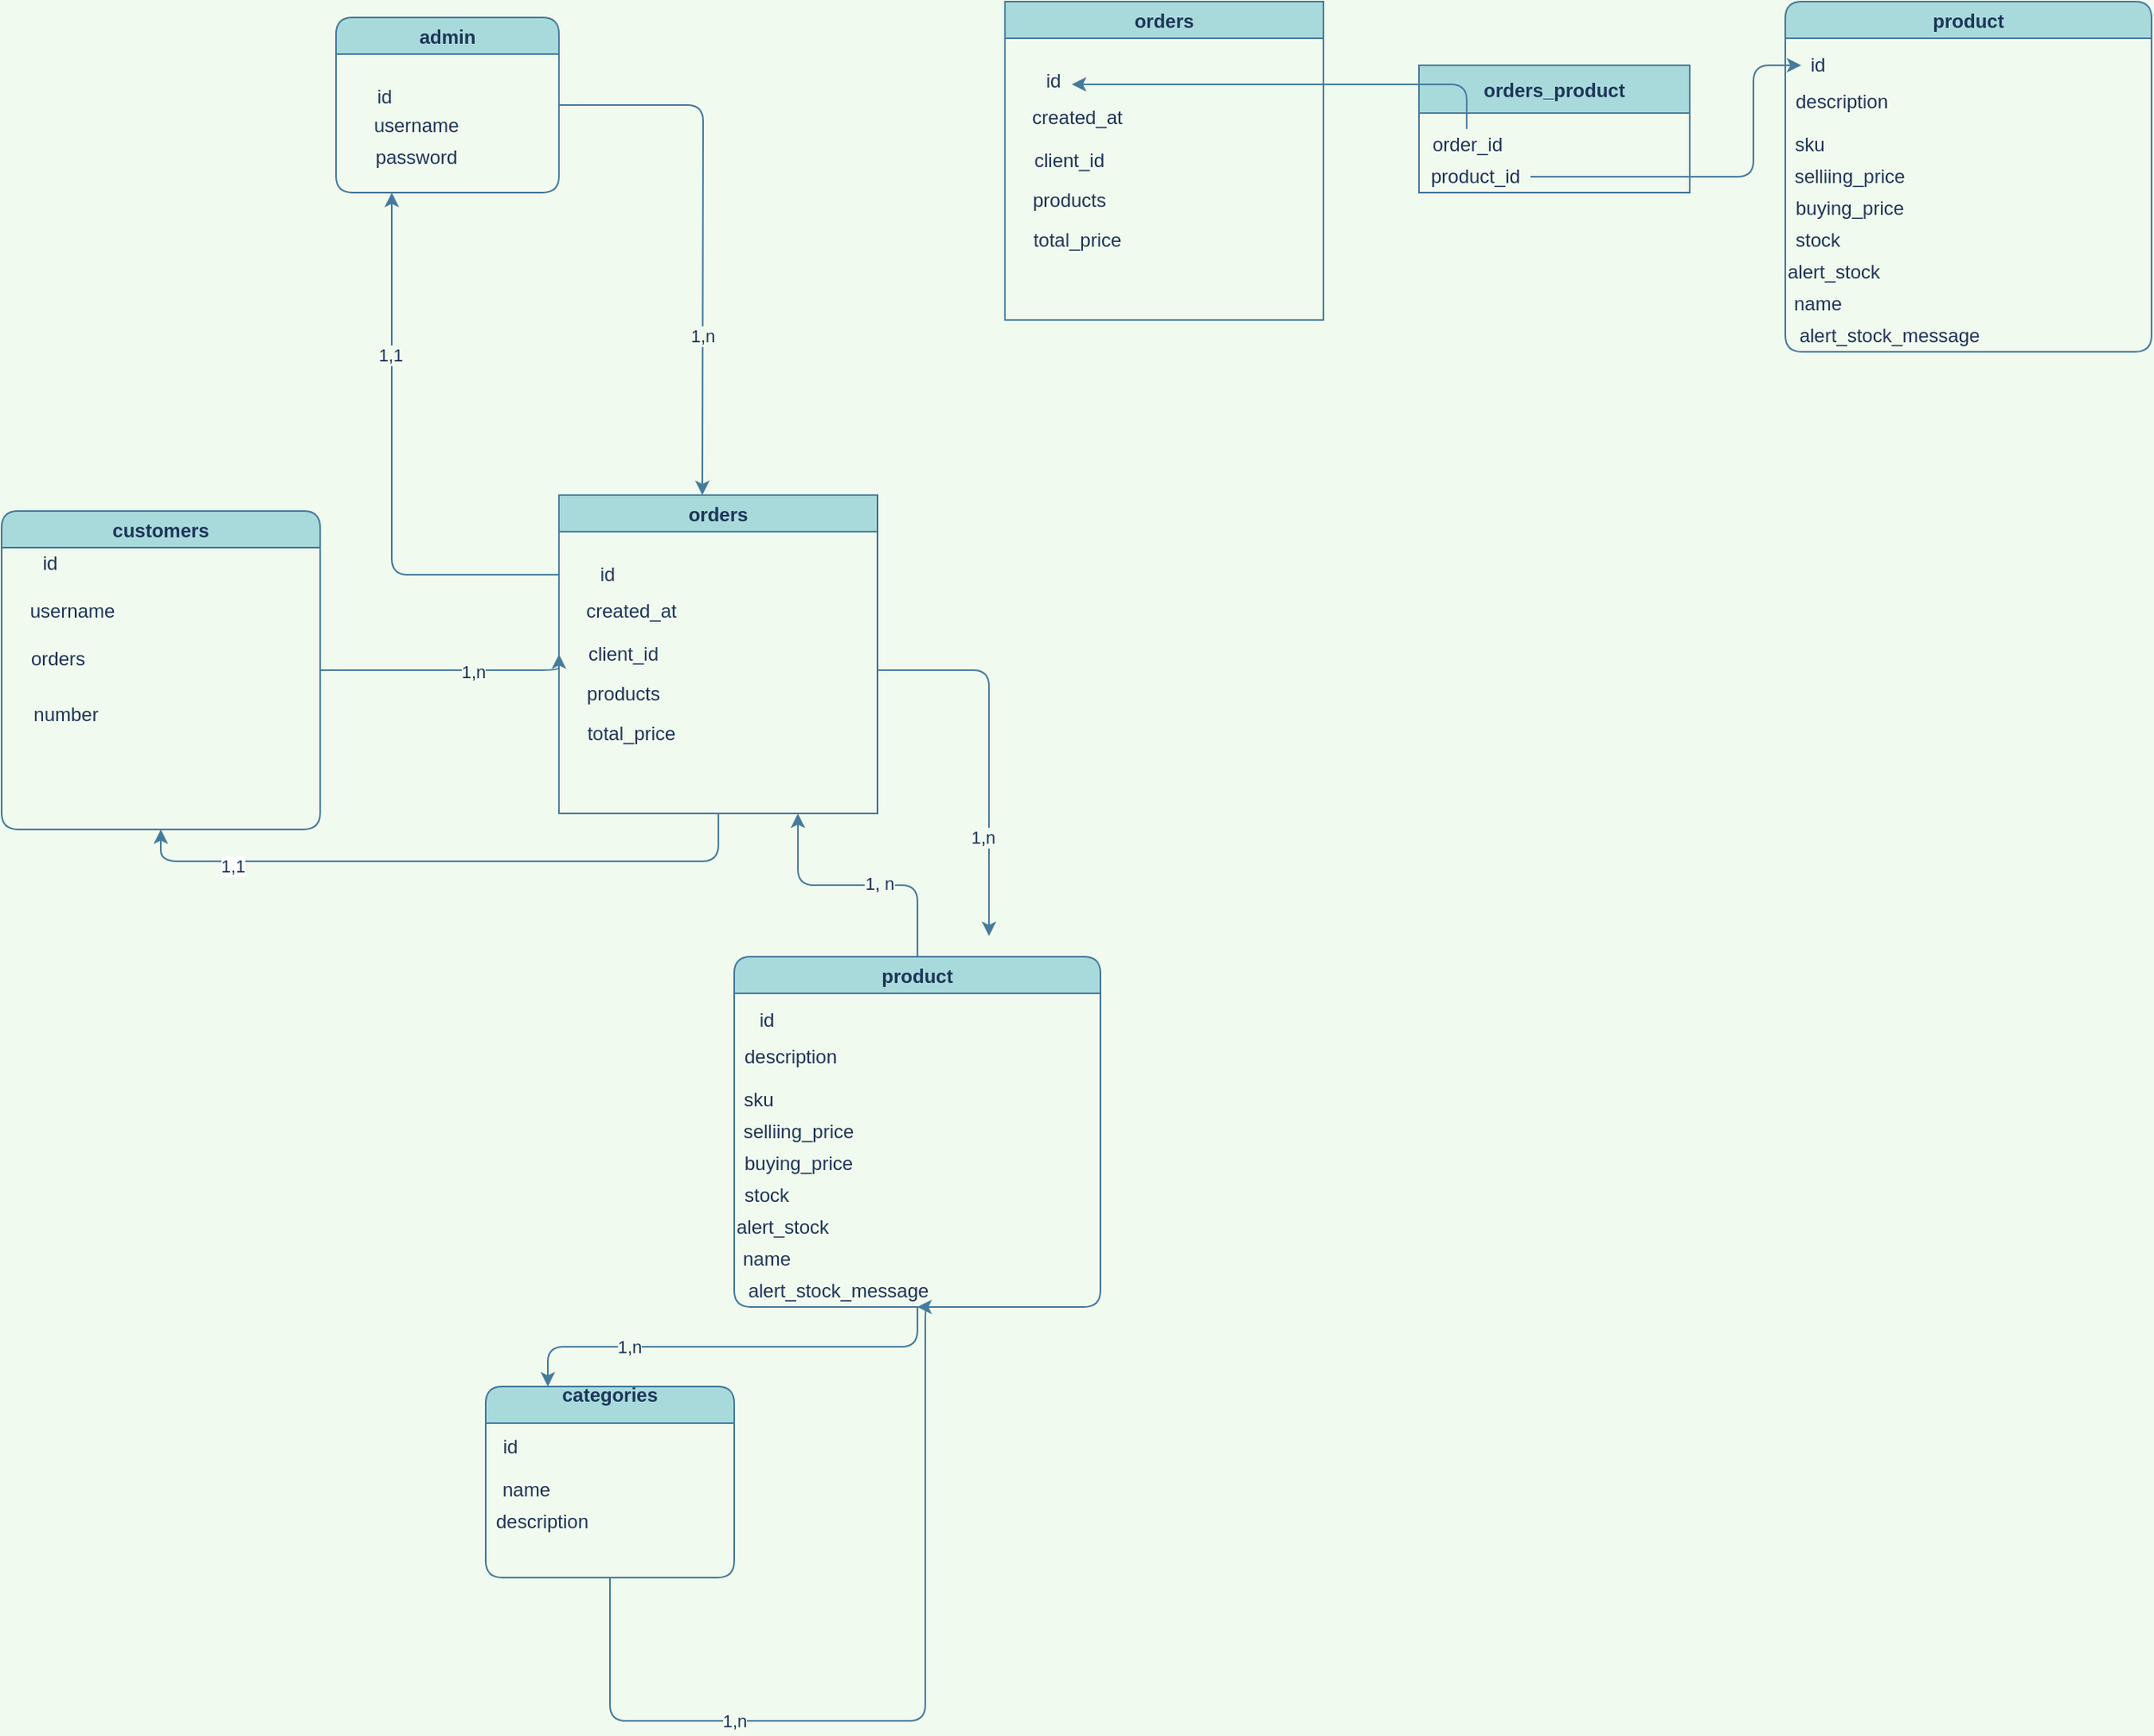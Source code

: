 <mxfile version="16.5.6" type="github">
  <diagram id="N3LafEYGiO5j6gvTDvpE" name="Page-1">
    <mxGraphModel dx="1204" dy="1775" grid="1" gridSize="10" guides="1" tooltips="1" connect="1" arrows="1" fold="1" page="1" pageScale="1" pageWidth="827" pageHeight="1169" background="#F1FAEE" math="0" shadow="0">
      <root>
        <mxCell id="0" />
        <mxCell id="1" parent="0" />
        <mxCell id="OWPy5VjzWzichTIzqlJh-70" style="edgeStyle=orthogonalEdgeStyle;curved=0;rounded=1;sketch=0;orthogonalLoop=1;jettySize=auto;html=1;fontColor=#1D3557;strokeColor=#457B9D;fillColor=#A8DADC;labelBackgroundColor=#F1FAEE;" edge="1" parent="1" source="OWPy5VjzWzichTIzqlJh-1">
          <mxGeometry relative="1" as="geometry">
            <mxPoint x="550" y="-180" as="targetPoint" />
          </mxGeometry>
        </mxCell>
        <mxCell id="OWPy5VjzWzichTIzqlJh-71" value="1,n" style="edgeLabel;html=1;align=center;verticalAlign=middle;resizable=0;points=[];fontColor=#1D3557;labelBackgroundColor=#F1FAEE;" vertex="1" connectable="0" parent="OWPy5VjzWzichTIzqlJh-70">
          <mxGeometry x="0.403" relative="1" as="geometry">
            <mxPoint as="offset" />
          </mxGeometry>
        </mxCell>
        <mxCell id="OWPy5VjzWzichTIzqlJh-1" value="admin" style="swimlane;rounded=1;fillColor=#A8DADC;strokeColor=#457B9D;fontColor=#1D3557;" vertex="1" parent="1">
          <mxGeometry x="320" y="-480" width="140" height="110" as="geometry" />
        </mxCell>
        <mxCell id="OWPy5VjzWzichTIzqlJh-3" value="&lt;div&gt;username&lt;/div&gt;&lt;div&gt;&lt;br&gt;&lt;/div&gt;" style="text;html=1;align=center;verticalAlign=middle;resizable=0;points=[];autosize=1;strokeColor=none;fillColor=none;rounded=1;fontColor=#1D3557;" vertex="1" parent="OWPy5VjzWzichTIzqlJh-1">
          <mxGeometry x="15" y="60" width="70" height="30" as="geometry" />
        </mxCell>
        <mxCell id="OWPy5VjzWzichTIzqlJh-4" value="&lt;div&gt;password&lt;/div&gt;&lt;div&gt;&lt;br&gt;&lt;/div&gt;" style="text;html=1;align=center;verticalAlign=middle;resizable=0;points=[];autosize=1;strokeColor=none;fillColor=none;rounded=1;fontColor=#1D3557;" vertex="1" parent="OWPy5VjzWzichTIzqlJh-1">
          <mxGeometry x="15" y="80" width="70" height="30" as="geometry" />
        </mxCell>
        <mxCell id="OWPy5VjzWzichTIzqlJh-2" value="&lt;div&gt;id&lt;/div&gt;" style="text;html=1;align=center;verticalAlign=middle;resizable=0;points=[];autosize=1;strokeColor=none;fillColor=none;rounded=1;fontColor=#1D3557;" vertex="1" parent="OWPy5VjzWzichTIzqlJh-1">
          <mxGeometry x="20" y="40" width="20" height="20" as="geometry" />
        </mxCell>
        <mxCell id="OWPy5VjzWzichTIzqlJh-54" style="edgeStyle=orthogonalEdgeStyle;rounded=1;orthogonalLoop=1;jettySize=auto;html=1;entryX=0;entryY=0.5;entryDx=0;entryDy=0;strokeColor=#457B9D;fontColor=#1D3557;labelBackgroundColor=#F1FAEE;" edge="1" parent="1" source="OWPy5VjzWzichTIzqlJh-5" target="OWPy5VjzWzichTIzqlJh-14">
          <mxGeometry relative="1" as="geometry">
            <Array as="points">
              <mxPoint x="360" y="-70" />
              <mxPoint x="360" y="-70" />
            </Array>
          </mxGeometry>
        </mxCell>
        <mxCell id="OWPy5VjzWzichTIzqlJh-56" value="1,n" style="edgeLabel;html=1;align=center;verticalAlign=middle;resizable=0;points=[];rounded=1;fontColor=#1D3557;labelBackgroundColor=#F1FAEE;" vertex="1" connectable="0" parent="OWPy5VjzWzichTIzqlJh-54">
          <mxGeometry x="0.192" y="-1" relative="1" as="geometry">
            <mxPoint as="offset" />
          </mxGeometry>
        </mxCell>
        <mxCell id="OWPy5VjzWzichTIzqlJh-5" value="customers" style="swimlane;rounded=1;fillColor=#A8DADC;strokeColor=#457B9D;fontColor=#1D3557;" vertex="1" parent="1">
          <mxGeometry x="110" y="-170" width="200" height="200" as="geometry" />
        </mxCell>
        <mxCell id="OWPy5VjzWzichTIzqlJh-8" value="&lt;div&gt;orders&lt;/div&gt;&lt;div&gt;&lt;br&gt;&lt;/div&gt;" style="text;html=1;align=center;verticalAlign=middle;resizable=0;points=[];autosize=1;strokeColor=none;fillColor=none;rounded=1;fontColor=#1D3557;" vertex="1" parent="OWPy5VjzWzichTIzqlJh-5">
          <mxGeometry x="10" y="85" width="50" height="30" as="geometry" />
        </mxCell>
        <mxCell id="OWPy5VjzWzichTIzqlJh-7" value="&lt;div&gt;username&lt;/div&gt;&lt;div&gt;&lt;br&gt;&lt;/div&gt;" style="text;html=1;align=center;verticalAlign=middle;resizable=0;points=[];autosize=1;strokeColor=none;fillColor=none;rounded=1;fontColor=#1D3557;" vertex="1" parent="OWPy5VjzWzichTIzqlJh-5">
          <mxGeometry x="9" y="55" width="70" height="30" as="geometry" />
        </mxCell>
        <mxCell id="OWPy5VjzWzichTIzqlJh-9" value="&lt;div&gt;number&lt;/div&gt;&lt;div&gt;&lt;br&gt;&lt;/div&gt;" style="text;html=1;align=center;verticalAlign=middle;resizable=0;points=[];autosize=1;strokeColor=none;fillColor=none;rounded=1;fontColor=#1D3557;" vertex="1" parent="OWPy5VjzWzichTIzqlJh-5">
          <mxGeometry x="10" y="120" width="60" height="30" as="geometry" />
        </mxCell>
        <mxCell id="OWPy5VjzWzichTIzqlJh-6" value="&lt;div&gt;id&lt;/div&gt;&lt;div&gt;&lt;br&gt;&lt;/div&gt;" style="text;html=1;align=center;verticalAlign=middle;resizable=0;points=[];autosize=1;strokeColor=none;fillColor=none;rounded=1;fontColor=#1D3557;" vertex="1" parent="OWPy5VjzWzichTIzqlJh-5">
          <mxGeometry x="20" y="25" width="20" height="30" as="geometry" />
        </mxCell>
        <mxCell id="OWPy5VjzWzichTIzqlJh-39" style="edgeStyle=orthogonalEdgeStyle;rounded=1;orthogonalLoop=1;jettySize=auto;html=1;entryX=0.5;entryY=1;entryDx=0;entryDy=0;strokeColor=#457B9D;fontColor=#1D3557;labelBackgroundColor=#F1FAEE;" edge="1" parent="1" source="OWPy5VjzWzichTIzqlJh-10" target="OWPy5VjzWzichTIzqlJh-21">
          <mxGeometry relative="1" as="geometry">
            <mxPoint x="690" y="460" as="targetPoint" />
            <Array as="points">
              <mxPoint x="690" y="590" />
            </Array>
          </mxGeometry>
        </mxCell>
        <mxCell id="OWPy5VjzWzichTIzqlJh-40" value="&lt;div&gt;1,n&lt;/div&gt;" style="edgeLabel;html=1;align=center;verticalAlign=middle;resizable=0;points=[];rounded=1;fontColor=#1D3557;labelBackgroundColor=#F1FAEE;" vertex="1" connectable="0" parent="OWPy5VjzWzichTIzqlJh-39">
          <mxGeometry x="-0.393" relative="1" as="geometry">
            <mxPoint as="offset" />
          </mxGeometry>
        </mxCell>
        <mxCell id="OWPy5VjzWzichTIzqlJh-10" value="categories&#xa;" style="swimlane;rounded=1;fillColor=#A8DADC;strokeColor=#457B9D;fontColor=#1D3557;" vertex="1" parent="1">
          <mxGeometry x="414" y="380" width="156" height="120" as="geometry" />
        </mxCell>
        <mxCell id="OWPy5VjzWzichTIzqlJh-12" value="&lt;div&gt;name&lt;/div&gt;" style="text;html=1;align=center;verticalAlign=middle;resizable=0;points=[];autosize=1;strokeColor=none;fillColor=none;rounded=1;fontColor=#1D3557;" vertex="1" parent="OWPy5VjzWzichTIzqlJh-10">
          <mxGeometry y="55" width="50" height="20" as="geometry" />
        </mxCell>
        <mxCell id="OWPy5VjzWzichTIzqlJh-13" value="description" style="text;html=1;align=center;verticalAlign=middle;resizable=0;points=[];autosize=1;strokeColor=none;fillColor=none;rounded=1;fontColor=#1D3557;" vertex="1" parent="OWPy5VjzWzichTIzqlJh-10">
          <mxGeometry y="75" width="70" height="20" as="geometry" />
        </mxCell>
        <mxCell id="OWPy5VjzWzichTIzqlJh-11" value="&lt;div&gt;id&lt;/div&gt;&lt;div&gt;&lt;br&gt;&lt;/div&gt;" style="text;html=1;align=center;verticalAlign=middle;resizable=0;points=[];autosize=1;strokeColor=none;fillColor=none;rounded=1;fontColor=#1D3557;" vertex="1" parent="OWPy5VjzWzichTIzqlJh-10">
          <mxGeometry x="5" y="30" width="20" height="30" as="geometry" />
        </mxCell>
        <mxCell id="OWPy5VjzWzichTIzqlJh-50" style="edgeStyle=orthogonalEdgeStyle;rounded=1;orthogonalLoop=1;jettySize=auto;html=1;strokeColor=#457B9D;fontColor=#1D3557;labelBackgroundColor=#F1FAEE;" edge="1" parent="1" source="OWPy5VjzWzichTIzqlJh-14">
          <mxGeometry relative="1" as="geometry">
            <mxPoint x="730" y="97" as="targetPoint" />
            <Array as="points">
              <mxPoint x="730" y="-70" />
            </Array>
          </mxGeometry>
        </mxCell>
        <mxCell id="OWPy5VjzWzichTIzqlJh-51" value="1,n" style="edgeLabel;html=1;align=center;verticalAlign=middle;resizable=0;points=[];rounded=1;fontColor=#1D3557;labelBackgroundColor=#F1FAEE;" vertex="1" connectable="0" parent="OWPy5VjzWzichTIzqlJh-50">
          <mxGeometry x="0.477" y="-4" relative="1" as="geometry">
            <mxPoint as="offset" />
          </mxGeometry>
        </mxCell>
        <mxCell id="OWPy5VjzWzichTIzqlJh-72" style="edgeStyle=orthogonalEdgeStyle;curved=0;rounded=1;sketch=0;orthogonalLoop=1;jettySize=auto;html=1;exitX=0;exitY=0.25;exitDx=0;exitDy=0;entryX=0.25;entryY=1;entryDx=0;entryDy=0;fontColor=#1D3557;strokeColor=#457B9D;fillColor=#A8DADC;labelBackgroundColor=#F1FAEE;" edge="1" parent="1" source="OWPy5VjzWzichTIzqlJh-14" target="OWPy5VjzWzichTIzqlJh-1">
          <mxGeometry relative="1" as="geometry" />
        </mxCell>
        <mxCell id="OWPy5VjzWzichTIzqlJh-73" value="1,1" style="edgeLabel;html=1;align=center;verticalAlign=middle;resizable=0;points=[];fontColor=#1D3557;labelBackgroundColor=#F1FAEE;" vertex="1" connectable="0" parent="OWPy5VjzWzichTIzqlJh-72">
          <mxGeometry x="0.411" y="1" relative="1" as="geometry">
            <mxPoint as="offset" />
          </mxGeometry>
        </mxCell>
        <mxCell id="OWPy5VjzWzichTIzqlJh-109" style="edgeStyle=orthogonalEdgeStyle;curved=0;rounded=1;sketch=0;orthogonalLoop=1;jettySize=auto;html=1;entryX=0.5;entryY=1;entryDx=0;entryDy=0;fontColor=#1D3557;strokeColor=#457B9D;fillColor=#A8DADC;" edge="1" parent="1" source="OWPy5VjzWzichTIzqlJh-14" target="OWPy5VjzWzichTIzqlJh-5">
          <mxGeometry relative="1" as="geometry">
            <Array as="points">
              <mxPoint x="560" y="50" />
              <mxPoint x="210" y="50" />
            </Array>
          </mxGeometry>
        </mxCell>
        <mxCell id="OWPy5VjzWzichTIzqlJh-110" value="1,1" style="edgeLabel;html=1;align=center;verticalAlign=middle;resizable=0;points=[];fontColor=#1D3557;" vertex="1" connectable="0" parent="OWPy5VjzWzichTIzqlJh-109">
          <mxGeometry x="0.675" y="3" relative="1" as="geometry">
            <mxPoint as="offset" />
          </mxGeometry>
        </mxCell>
        <mxCell id="OWPy5VjzWzichTIzqlJh-14" value="orders" style="swimlane;rounded=1;fillColor=#A8DADC;strokeColor=#457B9D;fontColor=#1D3557;arcSize=0;" vertex="1" parent="1">
          <mxGeometry x="460" y="-180" width="200" height="200" as="geometry" />
        </mxCell>
        <mxCell id="OWPy5VjzWzichTIzqlJh-16" value="&lt;div&gt;created_at&lt;/div&gt;&lt;div&gt;&lt;br&gt;&lt;/div&gt;" style="text;html=1;align=center;verticalAlign=middle;resizable=0;points=[];autosize=1;strokeColor=none;fillColor=none;rounded=1;fontColor=#1D3557;" vertex="1" parent="OWPy5VjzWzichTIzqlJh-14">
          <mxGeometry x="10" y="65" width="70" height="30" as="geometry" />
        </mxCell>
        <mxCell id="OWPy5VjzWzichTIzqlJh-19" value="total_price" style="text;html=1;align=center;verticalAlign=middle;resizable=0;points=[];autosize=1;strokeColor=none;fillColor=none;rounded=1;fontColor=#1D3557;" vertex="1" parent="OWPy5VjzWzichTIzqlJh-14">
          <mxGeometry x="10" y="140" width="70" height="20" as="geometry" />
        </mxCell>
        <mxCell id="OWPy5VjzWzichTIzqlJh-17" value="client_id" style="text;html=1;align=center;verticalAlign=middle;resizable=0;points=[];autosize=1;strokeColor=none;fillColor=none;rounded=1;fontColor=#1D3557;" vertex="1" parent="OWPy5VjzWzichTIzqlJh-14">
          <mxGeometry x="10" y="90" width="60" height="20" as="geometry" />
        </mxCell>
        <mxCell id="OWPy5VjzWzichTIzqlJh-15" value="id" style="text;html=1;align=center;verticalAlign=middle;resizable=0;points=[];autosize=1;strokeColor=none;fillColor=none;rounded=1;fontColor=#1D3557;" vertex="1" parent="OWPy5VjzWzichTIzqlJh-14">
          <mxGeometry x="20" y="40" width="20" height="20" as="geometry" />
        </mxCell>
        <mxCell id="OWPy5VjzWzichTIzqlJh-18" value="products" style="text;html=1;align=center;verticalAlign=middle;resizable=0;points=[];autosize=1;strokeColor=none;fillColor=none;rounded=1;fontColor=#1D3557;" vertex="1" parent="OWPy5VjzWzichTIzqlJh-14">
          <mxGeometry x="10" y="115" width="60" height="20" as="geometry" />
        </mxCell>
        <mxCell id="OWPy5VjzWzichTIzqlJh-37" style="edgeStyle=orthogonalEdgeStyle;rounded=1;orthogonalLoop=1;jettySize=auto;html=1;entryX=0.25;entryY=0;entryDx=0;entryDy=0;strokeColor=#457B9D;fontColor=#1D3557;labelBackgroundColor=#F1FAEE;" edge="1" parent="1" source="OWPy5VjzWzichTIzqlJh-21" target="OWPy5VjzWzichTIzqlJh-10">
          <mxGeometry relative="1" as="geometry" />
        </mxCell>
        <mxCell id="OWPy5VjzWzichTIzqlJh-38" value="1,n" style="edgeLabel;html=1;align=center;verticalAlign=middle;resizable=0;points=[];rounded=1;fontColor=#1D3557;labelBackgroundColor=#F1FAEE;" vertex="1" connectable="0" parent="OWPy5VjzWzichTIzqlJh-37">
          <mxGeometry x="0.465" relative="1" as="geometry">
            <mxPoint as="offset" />
          </mxGeometry>
        </mxCell>
        <mxCell id="OWPy5VjzWzichTIzqlJh-48" style="edgeStyle=orthogonalEdgeStyle;rounded=1;orthogonalLoop=1;jettySize=auto;html=1;entryX=0.75;entryY=1;entryDx=0;entryDy=0;strokeColor=#457B9D;fontColor=#1D3557;labelBackgroundColor=#F1FAEE;" edge="1" parent="1" source="OWPy5VjzWzichTIzqlJh-21" target="OWPy5VjzWzichTIzqlJh-14">
          <mxGeometry relative="1" as="geometry" />
        </mxCell>
        <mxCell id="OWPy5VjzWzichTIzqlJh-49" value="1, n" style="edgeLabel;html=1;align=center;verticalAlign=middle;resizable=0;points=[];rounded=1;fontColor=#1D3557;labelBackgroundColor=#F1FAEE;" vertex="1" connectable="0" parent="OWPy5VjzWzichTIzqlJh-48">
          <mxGeometry x="-0.157" y="-1" relative="1" as="geometry">
            <mxPoint as="offset" />
          </mxGeometry>
        </mxCell>
        <mxCell id="OWPy5VjzWzichTIzqlJh-21" value="product" style="swimlane;rounded=1;fillColor=#A8DADC;strokeColor=#457B9D;fontColor=#1D3557;" vertex="1" parent="1">
          <mxGeometry x="570" y="110" width="230" height="220" as="geometry" />
        </mxCell>
        <mxCell id="OWPy5VjzWzichTIzqlJh-24" value="&lt;div&gt;description&lt;/div&gt;&lt;div&gt;&lt;br&gt;&lt;/div&gt;" style="text;html=1;align=center;verticalAlign=middle;resizable=0;points=[];autosize=1;strokeColor=none;fillColor=none;rounded=1;fontColor=#1D3557;" vertex="1" parent="OWPy5VjzWzichTIzqlJh-21">
          <mxGeometry y="55" width="70" height="30" as="geometry" />
        </mxCell>
        <mxCell id="OWPy5VjzWzichTIzqlJh-26" value="&lt;div&gt;sku&lt;/div&gt;" style="text;html=1;align=center;verticalAlign=middle;resizable=0;points=[];autosize=1;strokeColor=none;fillColor=none;rounded=1;fontColor=#1D3557;" vertex="1" parent="OWPy5VjzWzichTIzqlJh-21">
          <mxGeometry y="80" width="30" height="20" as="geometry" />
        </mxCell>
        <mxCell id="OWPy5VjzWzichTIzqlJh-28" value="&lt;div&gt;selliing_price&lt;/div&gt;" style="text;html=1;align=center;verticalAlign=middle;resizable=0;points=[];autosize=1;strokeColor=none;fillColor=none;rounded=1;fontColor=#1D3557;" vertex="1" parent="OWPy5VjzWzichTIzqlJh-21">
          <mxGeometry y="100" width="80" height="20" as="geometry" />
        </mxCell>
        <mxCell id="OWPy5VjzWzichTIzqlJh-29" value="buying_price" style="text;html=1;align=center;verticalAlign=middle;resizable=0;points=[];autosize=1;strokeColor=none;fillColor=none;rounded=1;fontColor=#1D3557;" vertex="1" parent="OWPy5VjzWzichTIzqlJh-21">
          <mxGeometry y="120" width="80" height="20" as="geometry" />
        </mxCell>
        <mxCell id="OWPy5VjzWzichTIzqlJh-30" value="&lt;div&gt;stock&lt;/div&gt;" style="text;html=1;align=center;verticalAlign=middle;resizable=0;points=[];autosize=1;strokeColor=none;fillColor=none;rounded=1;fontColor=#1D3557;" vertex="1" parent="OWPy5VjzWzichTIzqlJh-21">
          <mxGeometry y="140" width="40" height="20" as="geometry" />
        </mxCell>
        <mxCell id="OWPy5VjzWzichTIzqlJh-31" value="alert_stock" style="text;html=1;align=center;verticalAlign=middle;resizable=0;points=[];autosize=1;strokeColor=none;fillColor=none;rounded=1;fontColor=#1D3557;" vertex="1" parent="OWPy5VjzWzichTIzqlJh-21">
          <mxGeometry x="-5" y="160" width="70" height="20" as="geometry" />
        </mxCell>
        <mxCell id="OWPy5VjzWzichTIzqlJh-41" value="&lt;div&gt;name&lt;/div&gt;" style="text;html=1;align=center;verticalAlign=middle;resizable=0;points=[];autosize=1;strokeColor=none;fillColor=none;rounded=1;fontColor=#1D3557;" vertex="1" parent="OWPy5VjzWzichTIzqlJh-21">
          <mxGeometry x="-5" y="180" width="50" height="20" as="geometry" />
        </mxCell>
        <mxCell id="OWPy5VjzWzichTIzqlJh-36" value="&lt;div&gt;id&lt;/div&gt;" style="text;html=1;align=center;verticalAlign=middle;resizable=0;points=[];autosize=1;strokeColor=none;fillColor=none;rounded=1;fontColor=#1D3557;" vertex="1" parent="OWPy5VjzWzichTIzqlJh-21">
          <mxGeometry x="10" y="30" width="20" height="20" as="geometry" />
        </mxCell>
        <mxCell id="OWPy5VjzWzichTIzqlJh-74" value="alert_stock_message" style="text;html=1;align=center;verticalAlign=middle;resizable=0;points=[];autosize=1;strokeColor=none;fillColor=none;fontColor=#1D3557;" vertex="1" parent="OWPy5VjzWzichTIzqlJh-21">
          <mxGeometry y="200" width="130" height="20" as="geometry" />
        </mxCell>
        <mxCell id="OWPy5VjzWzichTIzqlJh-76" value="orders_product" style="swimlane;rounded=1;fillColor=#A8DADC;strokeColor=#457B9D;fontColor=#1D3557;arcSize=0;startSize=30;" vertex="1" parent="1">
          <mxGeometry x="1000" y="-450" width="170" height="80" as="geometry" />
        </mxCell>
        <mxCell id="OWPy5VjzWzichTIzqlJh-80" value="order_id" style="text;html=1;align=center;verticalAlign=middle;resizable=0;points=[];autosize=1;strokeColor=none;fillColor=none;rounded=1;fontColor=#1D3557;" vertex="1" parent="OWPy5VjzWzichTIzqlJh-76">
          <mxGeometry y="40" width="60" height="20" as="geometry" />
        </mxCell>
        <mxCell id="OWPy5VjzWzichTIzqlJh-99" value="product_id" style="text;html=1;align=center;verticalAlign=middle;resizable=0;points=[];autosize=1;strokeColor=none;fillColor=none;fontColor=#1D3557;" vertex="1" parent="OWPy5VjzWzichTIzqlJh-76">
          <mxGeometry y="60" width="70" height="20" as="geometry" />
        </mxCell>
        <mxCell id="OWPy5VjzWzichTIzqlJh-82" value="orders" style="swimlane;rounded=1;fillColor=#A8DADC;strokeColor=#457B9D;fontColor=#1D3557;arcSize=0;" vertex="1" parent="1">
          <mxGeometry x="740" y="-490" width="200" height="200" as="geometry" />
        </mxCell>
        <mxCell id="OWPy5VjzWzichTIzqlJh-83" value="&lt;div&gt;created_at&lt;/div&gt;&lt;div&gt;&lt;br&gt;&lt;/div&gt;" style="text;html=1;align=center;verticalAlign=middle;resizable=0;points=[];autosize=1;strokeColor=none;fillColor=none;rounded=1;fontColor=#1D3557;" vertex="1" parent="OWPy5VjzWzichTIzqlJh-82">
          <mxGeometry x="10" y="65" width="70" height="30" as="geometry" />
        </mxCell>
        <mxCell id="OWPy5VjzWzichTIzqlJh-84" value="total_price" style="text;html=1;align=center;verticalAlign=middle;resizable=0;points=[];autosize=1;strokeColor=none;fillColor=none;rounded=1;fontColor=#1D3557;" vertex="1" parent="OWPy5VjzWzichTIzqlJh-82">
          <mxGeometry x="10" y="140" width="70" height="20" as="geometry" />
        </mxCell>
        <mxCell id="OWPy5VjzWzichTIzqlJh-85" value="client_id" style="text;html=1;align=center;verticalAlign=middle;resizable=0;points=[];autosize=1;strokeColor=none;fillColor=none;rounded=1;fontColor=#1D3557;" vertex="1" parent="OWPy5VjzWzichTIzqlJh-82">
          <mxGeometry x="10" y="90" width="60" height="20" as="geometry" />
        </mxCell>
        <mxCell id="OWPy5VjzWzichTIzqlJh-86" value="id" style="text;html=1;align=center;verticalAlign=middle;resizable=0;points=[];autosize=1;strokeColor=none;fillColor=none;rounded=1;fontColor=#1D3557;" vertex="1" parent="OWPy5VjzWzichTIzqlJh-82">
          <mxGeometry x="20" y="40" width="20" height="20" as="geometry" />
        </mxCell>
        <mxCell id="OWPy5VjzWzichTIzqlJh-87" value="products" style="text;html=1;align=center;verticalAlign=middle;resizable=0;points=[];autosize=1;strokeColor=none;fillColor=none;rounded=1;fontColor=#1D3557;" vertex="1" parent="OWPy5VjzWzichTIzqlJh-82">
          <mxGeometry x="10" y="115" width="60" height="20" as="geometry" />
        </mxCell>
        <mxCell id="OWPy5VjzWzichTIzqlJh-88" style="edgeStyle=orthogonalEdgeStyle;curved=0;rounded=1;sketch=0;orthogonalLoop=1;jettySize=auto;html=1;entryX=1.1;entryY=0.6;entryDx=0;entryDy=0;entryPerimeter=0;fontColor=#1D3557;strokeColor=#457B9D;fillColor=#A8DADC;labelBackgroundColor=#F1FAEE;" edge="1" parent="1" source="OWPy5VjzWzichTIzqlJh-80" target="OWPy5VjzWzichTIzqlJh-86">
          <mxGeometry relative="1" as="geometry">
            <Array as="points">
              <mxPoint x="1030" y="-438" />
            </Array>
          </mxGeometry>
        </mxCell>
        <mxCell id="OWPy5VjzWzichTIzqlJh-89" value="product" style="swimlane;rounded=1;fillColor=#A8DADC;strokeColor=#457B9D;fontColor=#1D3557;" vertex="1" parent="1">
          <mxGeometry x="1230" y="-490" width="230" height="220" as="geometry" />
        </mxCell>
        <mxCell id="OWPy5VjzWzichTIzqlJh-90" value="&lt;div&gt;description&lt;/div&gt;&lt;div&gt;&lt;br&gt;&lt;/div&gt;" style="text;html=1;align=center;verticalAlign=middle;resizable=0;points=[];autosize=1;strokeColor=none;fillColor=none;rounded=1;fontColor=#1D3557;" vertex="1" parent="OWPy5VjzWzichTIzqlJh-89">
          <mxGeometry y="55" width="70" height="30" as="geometry" />
        </mxCell>
        <mxCell id="OWPy5VjzWzichTIzqlJh-91" value="&lt;div&gt;sku&lt;/div&gt;" style="text;html=1;align=center;verticalAlign=middle;resizable=0;points=[];autosize=1;strokeColor=none;fillColor=none;rounded=1;fontColor=#1D3557;" vertex="1" parent="OWPy5VjzWzichTIzqlJh-89">
          <mxGeometry y="80" width="30" height="20" as="geometry" />
        </mxCell>
        <mxCell id="OWPy5VjzWzichTIzqlJh-92" value="&lt;div&gt;selliing_price&lt;/div&gt;" style="text;html=1;align=center;verticalAlign=middle;resizable=0;points=[];autosize=1;strokeColor=none;fillColor=none;rounded=1;fontColor=#1D3557;" vertex="1" parent="OWPy5VjzWzichTIzqlJh-89">
          <mxGeometry y="100" width="80" height="20" as="geometry" />
        </mxCell>
        <mxCell id="OWPy5VjzWzichTIzqlJh-93" value="buying_price" style="text;html=1;align=center;verticalAlign=middle;resizable=0;points=[];autosize=1;strokeColor=none;fillColor=none;rounded=1;fontColor=#1D3557;" vertex="1" parent="OWPy5VjzWzichTIzqlJh-89">
          <mxGeometry y="120" width="80" height="20" as="geometry" />
        </mxCell>
        <mxCell id="OWPy5VjzWzichTIzqlJh-94" value="&lt;div&gt;stock&lt;/div&gt;" style="text;html=1;align=center;verticalAlign=middle;resizable=0;points=[];autosize=1;strokeColor=none;fillColor=none;rounded=1;fontColor=#1D3557;" vertex="1" parent="OWPy5VjzWzichTIzqlJh-89">
          <mxGeometry y="140" width="40" height="20" as="geometry" />
        </mxCell>
        <mxCell id="OWPy5VjzWzichTIzqlJh-95" value="alert_stock" style="text;html=1;align=center;verticalAlign=middle;resizable=0;points=[];autosize=1;strokeColor=none;fillColor=none;rounded=1;fontColor=#1D3557;" vertex="1" parent="OWPy5VjzWzichTIzqlJh-89">
          <mxGeometry x="-5" y="160" width="70" height="20" as="geometry" />
        </mxCell>
        <mxCell id="OWPy5VjzWzichTIzqlJh-96" value="&lt;div&gt;name&lt;/div&gt;" style="text;html=1;align=center;verticalAlign=middle;resizable=0;points=[];autosize=1;strokeColor=none;fillColor=none;rounded=1;fontColor=#1D3557;" vertex="1" parent="OWPy5VjzWzichTIzqlJh-89">
          <mxGeometry x="-5" y="180" width="50" height="20" as="geometry" />
        </mxCell>
        <mxCell id="OWPy5VjzWzichTIzqlJh-97" value="&lt;div&gt;id&lt;/div&gt;" style="text;html=1;align=center;verticalAlign=middle;resizable=0;points=[];autosize=1;strokeColor=none;fillColor=none;rounded=1;fontColor=#1D3557;" vertex="1" parent="OWPy5VjzWzichTIzqlJh-89">
          <mxGeometry x="10" y="30" width="20" height="20" as="geometry" />
        </mxCell>
        <mxCell id="OWPy5VjzWzichTIzqlJh-98" value="alert_stock_message" style="text;html=1;align=center;verticalAlign=middle;resizable=0;points=[];autosize=1;strokeColor=none;fillColor=none;fontColor=#1D3557;" vertex="1" parent="OWPy5VjzWzichTIzqlJh-89">
          <mxGeometry y="200" width="130" height="20" as="geometry" />
        </mxCell>
        <mxCell id="OWPy5VjzWzichTIzqlJh-100" style="edgeStyle=orthogonalEdgeStyle;curved=0;rounded=1;sketch=0;orthogonalLoop=1;jettySize=auto;html=1;fontColor=#1D3557;strokeColor=#457B9D;fillColor=#A8DADC;labelBackgroundColor=#F1FAEE;" edge="1" parent="1" source="OWPy5VjzWzichTIzqlJh-99" target="OWPy5VjzWzichTIzqlJh-97">
          <mxGeometry relative="1" as="geometry">
            <Array as="points">
              <mxPoint x="1210" y="-380" />
              <mxPoint x="1210" y="-450" />
            </Array>
          </mxGeometry>
        </mxCell>
      </root>
    </mxGraphModel>
  </diagram>
</mxfile>
